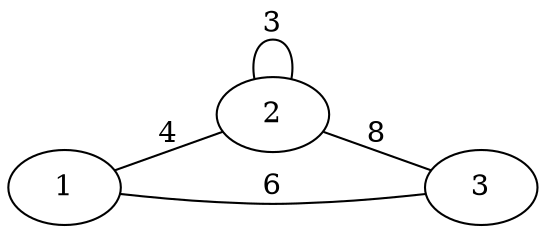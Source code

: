graph {
    rankdir=LR
    1--2 [label=4, len=4]
    1--3 [label=6, len=6]
    2--2 [label=3, len=3]
    2--3 [label=8, len=8]
}